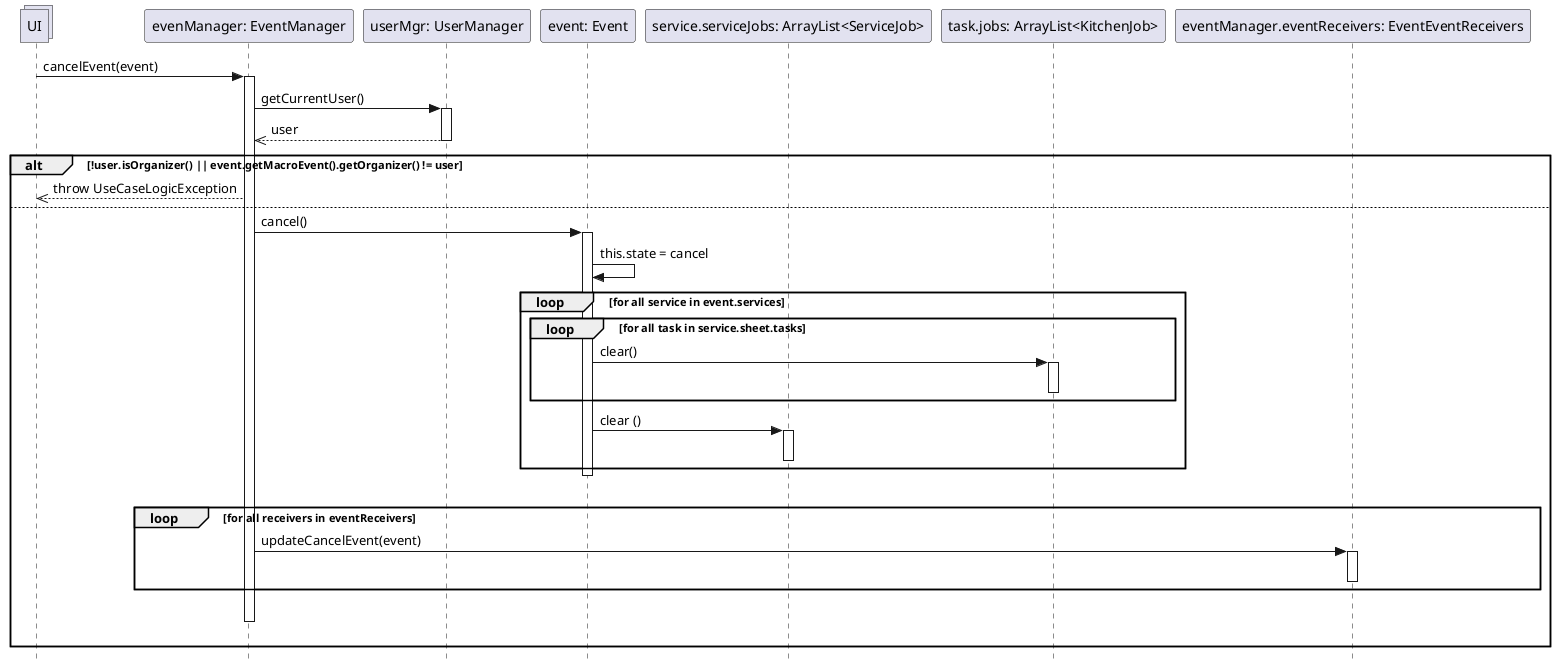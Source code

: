 @startuml
skinparam Style strictuml

collections UI
participant "evenManager: EventManager" as em
participant "userMgr: UserManager" as um
participant "event: Event" as ev
participant "service.serviceJobs: ArrayList<ServiceJob>" as sj
participant "task.jobs: ArrayList<KitchenJob>" as kj
participant "eventManager.eventReceivers: EventEventReceivers" as eer

UI -> em: cancelEvent(event)
activate em
em -> um: getCurrentUser()
activate um
em <<-- um: user
deactivate um

alt !user.isOrganizer() || event.getMacroEvent().getOrganizer() != user
    UI <<-- em: throw UseCaseLogicException
else
    em -> ev: cancel()
    activate ev
    ev -> ev: this.state = cancel

    loop for all service in event.services

        loop for all task in service.sheet.tasks
            ev -> kj: clear()
            activate kj
            deactivate kj
        end

        ev -> sj: clear ()
        activate sj
        deactivate sj
    end

    deactivate ev
    |||
    loop for all receivers in eventReceivers
        em -> eer: updateCancelEvent(event)
        activate eer
        deactivate eer
    end
    |||
    deactivate em
    |||
end
@enduml